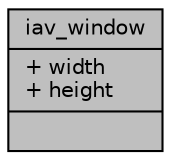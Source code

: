 digraph "iav_window"
{
 // INTERACTIVE_SVG=YES
 // LATEX_PDF_SIZE
  bgcolor="transparent";
  edge [fontname="Helvetica",fontsize="10",labelfontname="Helvetica",labelfontsize="10"];
  node [fontname="Helvetica",fontsize="10",shape=record];
  Node1 [label="{iav_window\n|+ width\l+ height\l|}",height=0.2,width=0.4,color="black", fillcolor="grey75", style="filled", fontcolor="black",tooltip="IAV Window Size."];
}
